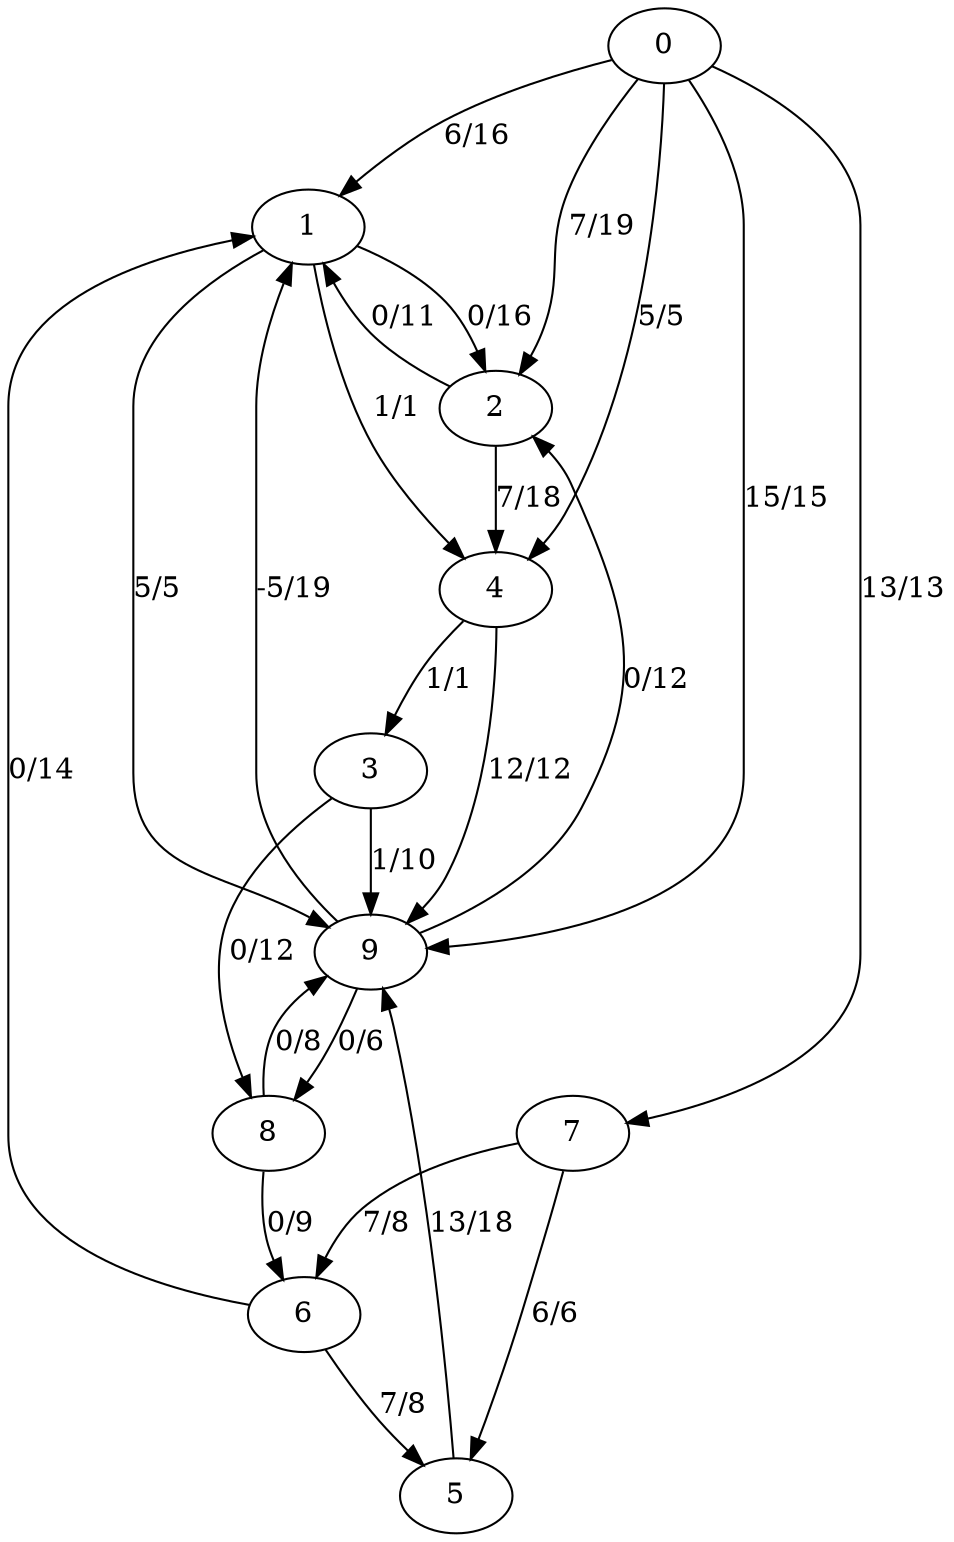digraph FlowNetwork {
    0 -> 1 [label="6/16"];
    0 -> 2 [label="7/19"];
    0 -> 4 [label="5/5"];
    0 -> 7 [label="13/13"];
    0 -> 9 [label="15/15"];
    1 -> 2 [label="0/16"];
    1 -> 4 [label="1/1"];
    1 -> 9 [label="5/5"];
    2 -> 1 [label="0/11"];
    2 -> 4 [label="7/18"];
    3 -> 8 [label="0/12"];
    3 -> 9 [label="1/10"];
    4 -> 3 [label="1/1"];
    4 -> 9 [label="12/12"];
    5 -> 9 [label="13/18"];
    6 -> 1 [label="0/14"];
    6 -> 5 [label="7/8"];
    7 -> 5 [label="6/6"];
    7 -> 6 [label="7/8"];
    8 -> 6 [label="0/9"];
    8 -> 9 [label="0/8"];
    9 -> 1 [label="-5/19"];
    9 -> 2 [label="0/12"];
    9 -> 8 [label="0/6"];
}
